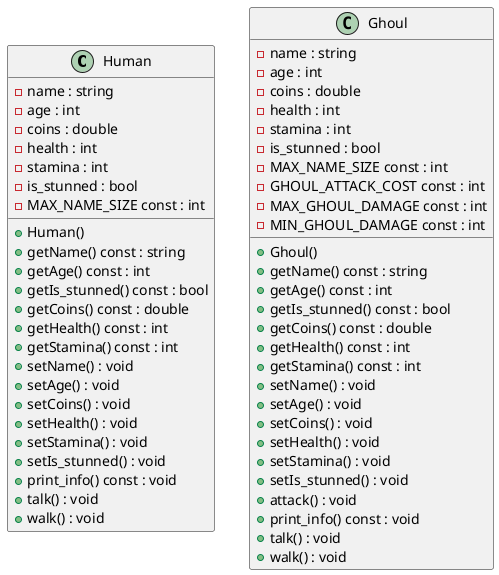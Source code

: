 @@startuml

class Human {
    - name : string
    - age : int
    - coins : double
    - health : int
    - stamina : int
    - is_stunned : bool
    - MAX_NAME_SIZE const : int
    + Human()
    + getName() const : string
    + getAge() const : int
    + getIs_stunned() const : bool
    + getCoins() const : double
    + getHealth() const : int
    + getStamina() const : int
    + setName() : void
    + setAge() : void
    + setCoins() : void
    + setHealth() : void
    + setStamina() : void
    + setIs_stunned() : void
    + print_info() const : void
    + talk() : void
    + walk() : void
}

class Ghoul {
    - name : string
    - age : int
    - coins : double
    - health : int
    - stamina : int
    - is_stunned : bool
    - MAX_NAME_SIZE const : int
    - GHOUL_ATTACK_COST const : int
    - MAX_GHOUL_DAMAGE const : int
    - MIN_GHOUL_DAMAGE const : int
    + Ghoul()
    + getName() const : string
    + getAge() const : int
    + getIs_stunned() const : bool
    + getCoins() const : double
    + getHealth() const : int
    + getStamina() const : int
    + setName() : void
    + setAge() : void
    + setCoins() : void
    + setHealth() : void
    + setStamina() : void
    + setIs_stunned() : void
    + attack() : void
    + print_info() const : void
    + talk() : void
    + walk() : void
}


@@enduml
